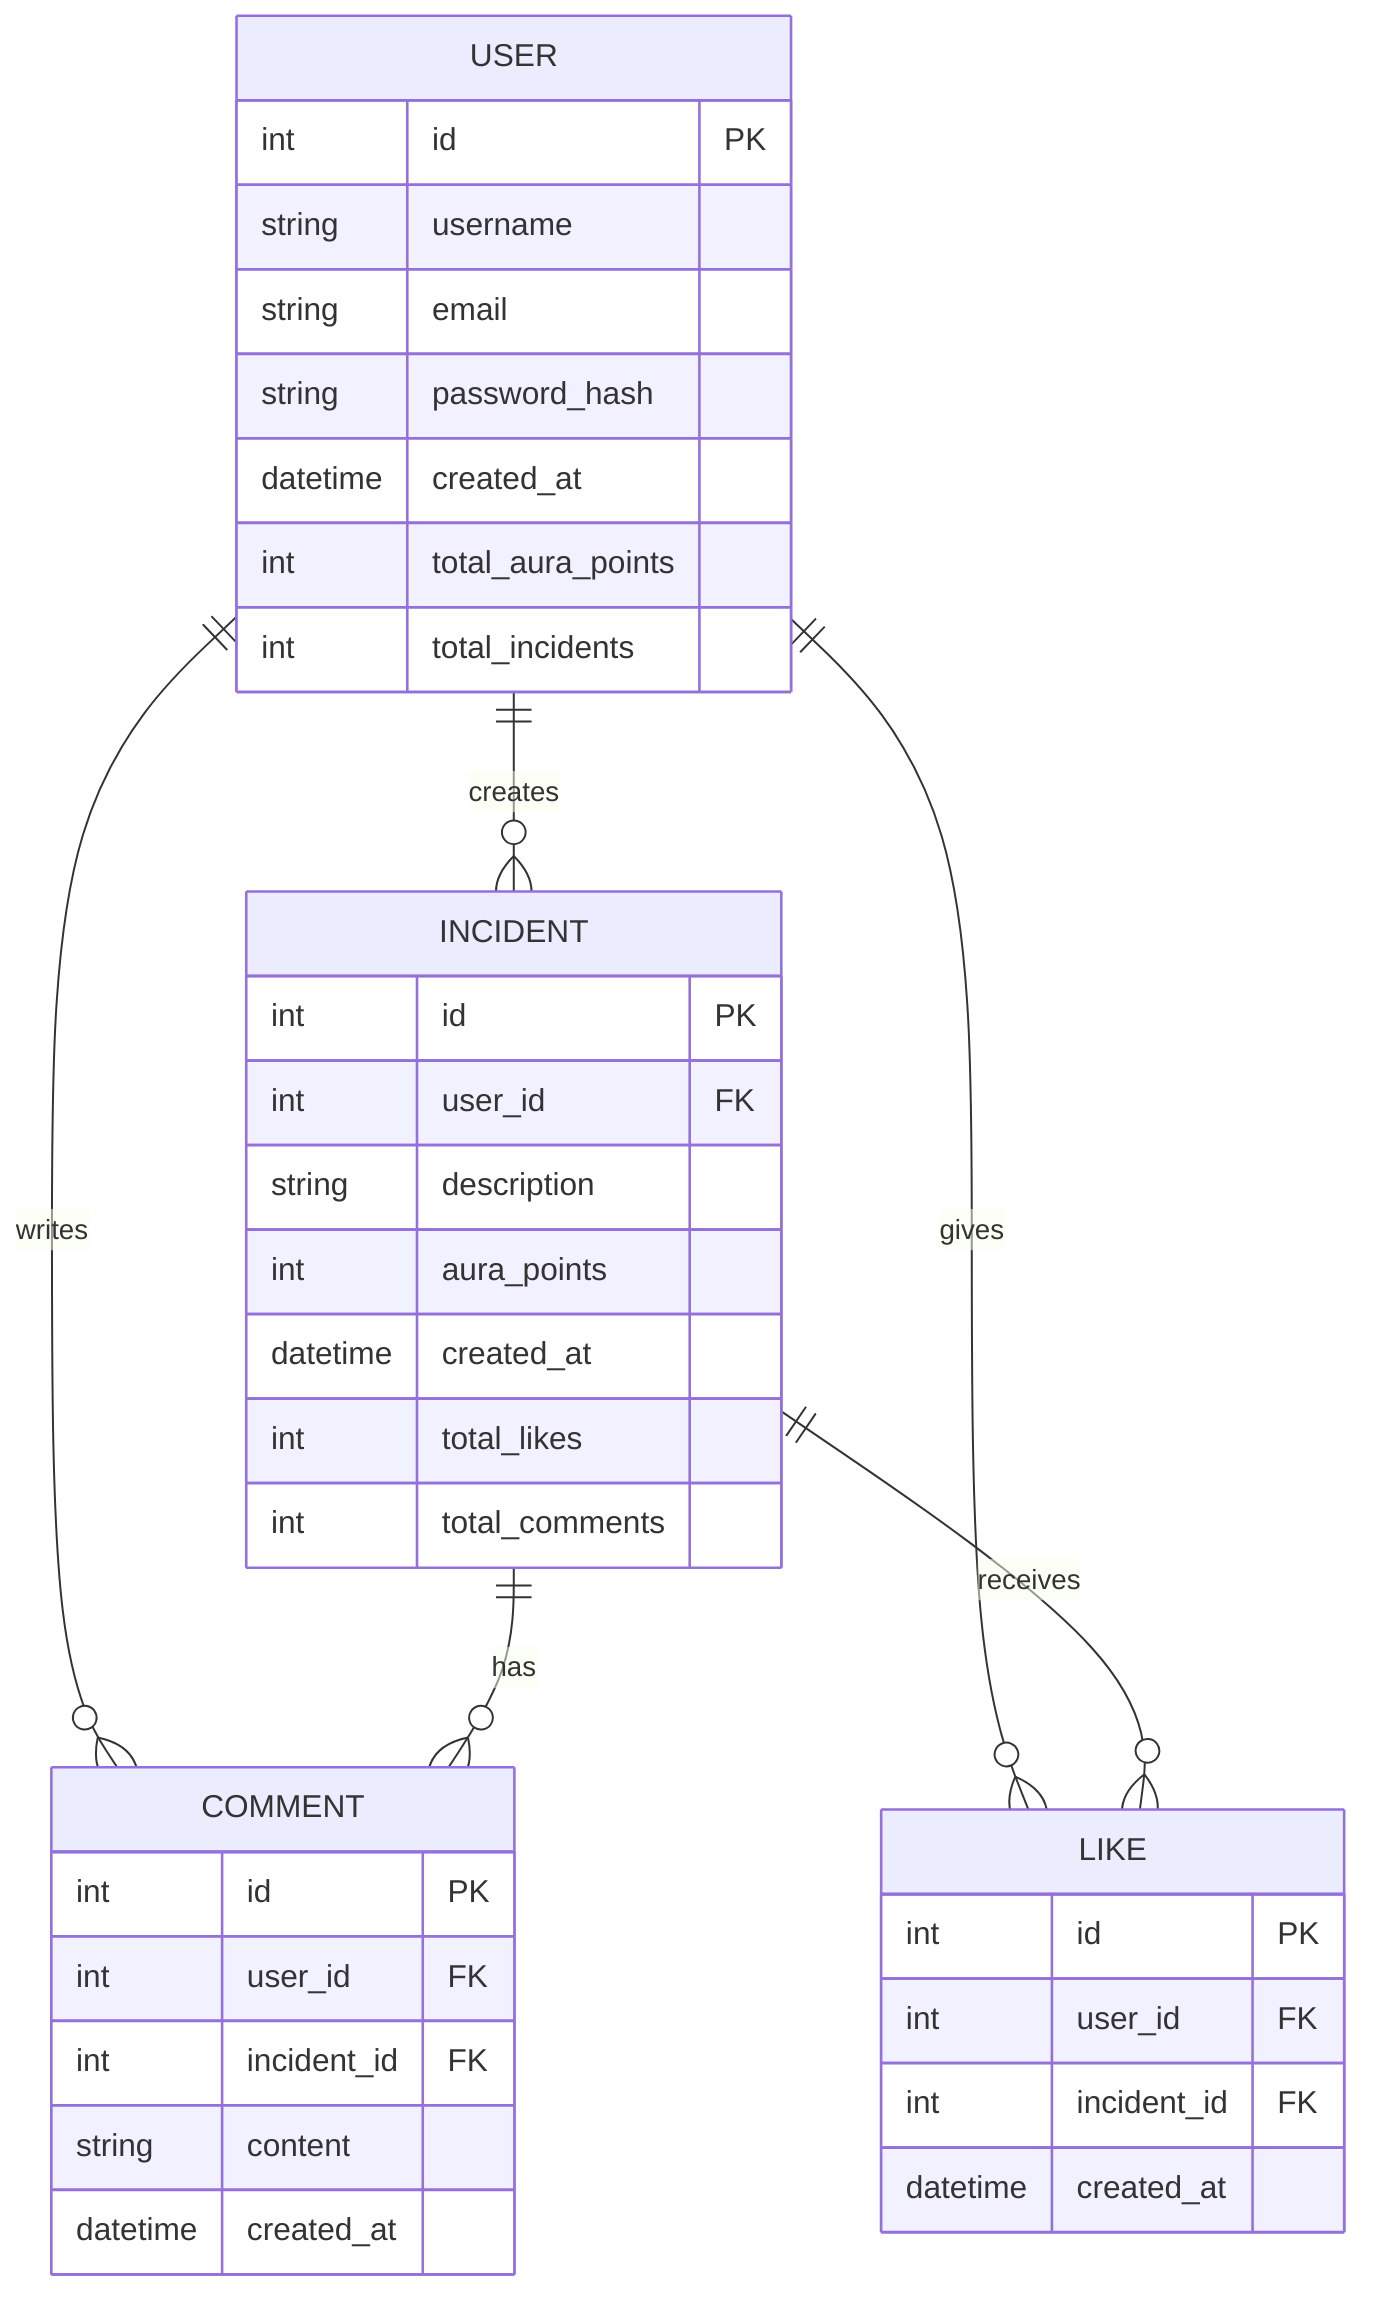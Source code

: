 erDiagram
    USER {
        int id PK
        string username
        string email
        string password_hash
        datetime created_at
        int total_aura_points
        int total_incidents
    }
    INCIDENT {
        int id PK
        int user_id FK
        string description
        int aura_points
        datetime created_at
        int total_likes
        int total_comments
    }
    COMMENT {
        int id PK
        int user_id FK
        int incident_id FK
        string content
        datetime created_at
    }
    LIKE {
        int id PK
        int user_id FK
        int incident_id FK
        datetime created_at
    }
    USER ||--o{ INCIDENT : "creates"
    USER ||--o{ COMMENT : "writes"
    USER ||--o{ LIKE : "gives"
    INCIDENT ||--o{ COMMENT : "has"
    INCIDENT ||--o{ LIKE : "receives"